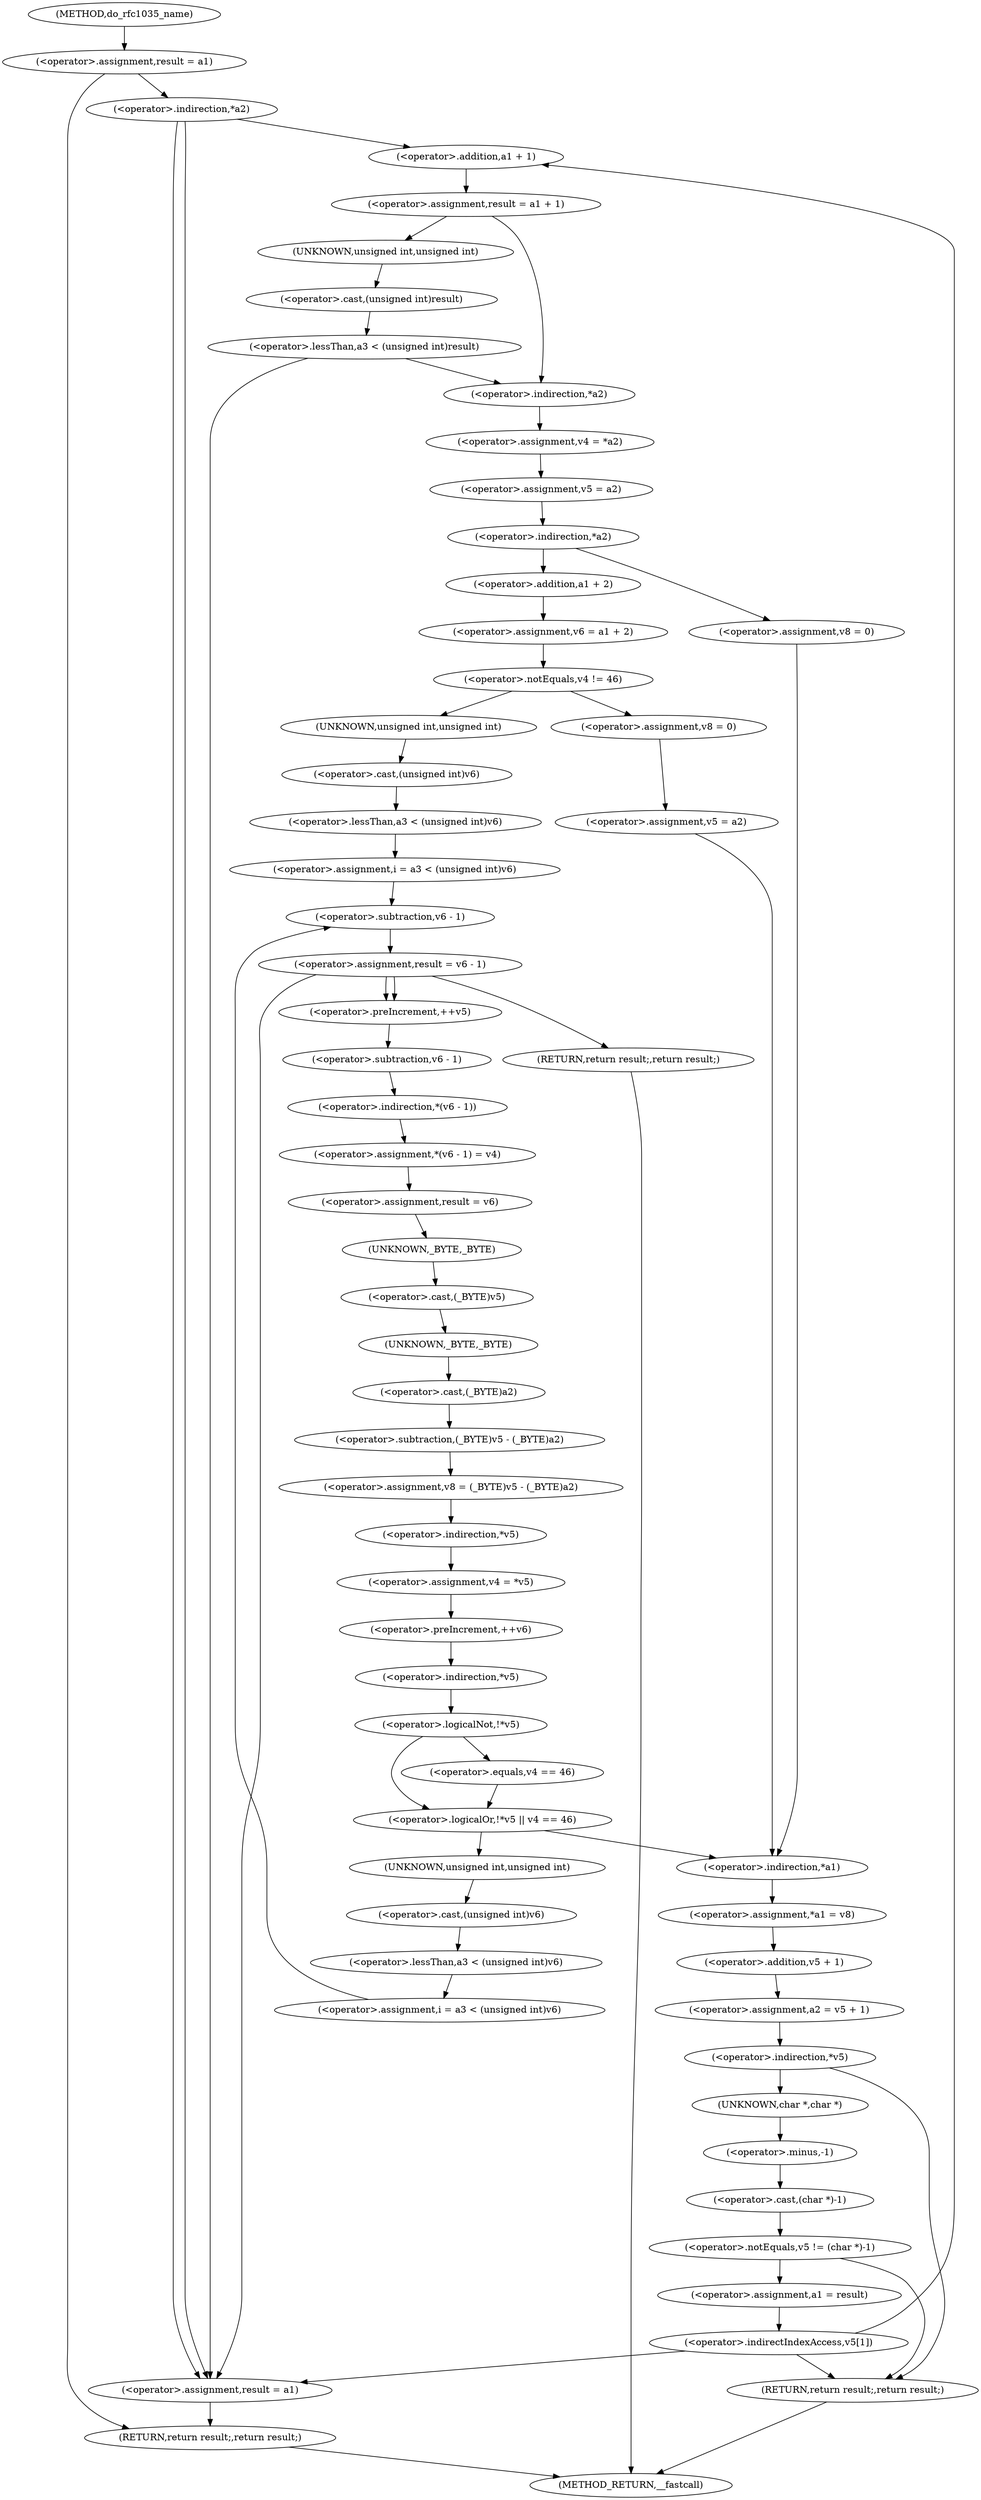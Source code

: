 digraph do_rfc1035_name {  
"1000118" [label = "(<operator>.assignment,result = a1)" ]
"1000125" [label = "(<operator>.indirection,*a2)" ]
"1000131" [label = "(<operator>.assignment,result = a1 + 1)" ]
"1000133" [label = "(<operator>.addition,a1 + 1)" ]
"1000140" [label = "(<operator>.lessThan,a3 < (unsigned int)result)" ]
"1000142" [label = "(<operator>.cast,(unsigned int)result)" ]
"1000143" [label = "(UNKNOWN,unsigned int,unsigned int)" ]
"1000146" [label = "(<operator>.assignment,v4 = *a2)" ]
"1000148" [label = "(<operator>.indirection,*a2)" ]
"1000150" [label = "(<operator>.assignment,v5 = a2)" ]
"1000154" [label = "(<operator>.indirection,*a2)" ]
"1000157" [label = "(<operator>.assignment,v6 = a1 + 2)" ]
"1000159" [label = "(<operator>.addition,a1 + 2)" ]
"1000163" [label = "(<operator>.notEquals,v4 != 46)" ]
"1000168" [label = "(<operator>.assignment,i = a3 < (unsigned int)v6)" ]
"1000170" [label = "(<operator>.lessThan,a3 < (unsigned int)v6)" ]
"1000172" [label = "(<operator>.cast,(unsigned int)v6)" ]
"1000173" [label = "(UNKNOWN,unsigned int,unsigned int)" ]
"1000175" [label = "(<operator>.assignment,i = a3 < (unsigned int)v6)" ]
"1000177" [label = "(<operator>.lessThan,a3 < (unsigned int)v6)" ]
"1000179" [label = "(<operator>.cast,(unsigned int)v6)" ]
"1000180" [label = "(UNKNOWN,unsigned int,unsigned int)" ]
"1000183" [label = "(<operator>.assignment,result = v6 - 1)" ]
"1000185" [label = "(<operator>.subtraction,v6 - 1)" ]
"1000194" [label = "(<operator>.preIncrement,++v5)" ]
"1000196" [label = "(<operator>.assignment,*(v6 - 1) = v4)" ]
"1000197" [label = "(<operator>.indirection,*(v6 - 1))" ]
"1000198" [label = "(<operator>.subtraction,v6 - 1)" ]
"1000202" [label = "(<operator>.assignment,result = v6)" ]
"1000205" [label = "(<operator>.assignment,v8 = (_BYTE)v5 - (_BYTE)a2)" ]
"1000207" [label = "(<operator>.subtraction,(_BYTE)v5 - (_BYTE)a2)" ]
"1000208" [label = "(<operator>.cast,(_BYTE)v5)" ]
"1000209" [label = "(UNKNOWN,_BYTE,_BYTE)" ]
"1000211" [label = "(<operator>.cast,(_BYTE)a2)" ]
"1000212" [label = "(UNKNOWN,_BYTE,_BYTE)" ]
"1000214" [label = "(<operator>.assignment,v4 = *v5)" ]
"1000216" [label = "(<operator>.indirection,*v5)" ]
"1000218" [label = "(<operator>.preIncrement,++v6)" ]
"1000221" [label = "(<operator>.logicalOr,!*v5 || v4 == 46)" ]
"1000222" [label = "(<operator>.logicalNot,!*v5)" ]
"1000223" [label = "(<operator>.indirection,*v5)" ]
"1000225" [label = "(<operator>.equals,v4 == 46)" ]
"1000229" [label = "(RETURN,return result;,return result;)" ]
"1000231" [label = "(<operator>.assignment,v8 = 0)" ]
"1000234" [label = "(<operator>.assignment,v5 = a2)" ]
"1000239" [label = "(<operator>.assignment,v8 = 0)" ]
"1000243" [label = "(<operator>.assignment,*a1 = v8)" ]
"1000244" [label = "(<operator>.indirection,*a1)" ]
"1000247" [label = "(<operator>.assignment,a2 = v5 + 1)" ]
"1000249" [label = "(<operator>.addition,v5 + 1)" ]
"1000253" [label = "(<operator>.indirection,*v5)" ]
"1000257" [label = "(<operator>.notEquals,v5 != (char *)-1)" ]
"1000259" [label = "(<operator>.cast,(char *)-1)" ]
"1000260" [label = "(UNKNOWN,char *,char *)" ]
"1000261" [label = "(<operator>.minus,-1)" ]
"1000264" [label = "(<operator>.assignment,a1 = result)" ]
"1000268" [label = "(<operator>.indirectIndexAccess,v5[1])" ]
"1000272" [label = "(RETURN,return result;,return result;)" ]
"1000274" [label = "(<operator>.assignment,result = a1)" ]
"1000277" [label = "(RETURN,return result;,return result;)" ]
"1000107" [label = "(METHOD,do_rfc1035_name)" ]
"1000279" [label = "(METHOD_RETURN,__fastcall)" ]
  "1000118" -> "1000125" 
  "1000118" -> "1000277" 
  "1000125" -> "1000133" 
  "1000125" -> "1000274" 
  "1000125" -> "1000274" 
  "1000131" -> "1000143" 
  "1000131" -> "1000148" 
  "1000133" -> "1000131" 
  "1000140" -> "1000274" 
  "1000140" -> "1000148" 
  "1000142" -> "1000140" 
  "1000143" -> "1000142" 
  "1000146" -> "1000150" 
  "1000148" -> "1000146" 
  "1000150" -> "1000154" 
  "1000154" -> "1000159" 
  "1000154" -> "1000239" 
  "1000157" -> "1000163" 
  "1000159" -> "1000157" 
  "1000163" -> "1000173" 
  "1000163" -> "1000231" 
  "1000168" -> "1000185" 
  "1000170" -> "1000168" 
  "1000172" -> "1000170" 
  "1000173" -> "1000172" 
  "1000175" -> "1000185" 
  "1000177" -> "1000175" 
  "1000179" -> "1000177" 
  "1000180" -> "1000179" 
  "1000183" -> "1000229" 
  "1000183" -> "1000274" 
  "1000183" -> "1000194" 
  "1000183" -> "1000194" 
  "1000185" -> "1000183" 
  "1000194" -> "1000198" 
  "1000196" -> "1000202" 
  "1000197" -> "1000196" 
  "1000198" -> "1000197" 
  "1000202" -> "1000209" 
  "1000205" -> "1000216" 
  "1000207" -> "1000205" 
  "1000208" -> "1000212" 
  "1000209" -> "1000208" 
  "1000211" -> "1000207" 
  "1000212" -> "1000211" 
  "1000214" -> "1000218" 
  "1000216" -> "1000214" 
  "1000218" -> "1000223" 
  "1000221" -> "1000244" 
  "1000221" -> "1000180" 
  "1000222" -> "1000221" 
  "1000222" -> "1000225" 
  "1000223" -> "1000222" 
  "1000225" -> "1000221" 
  "1000229" -> "1000279" 
  "1000231" -> "1000234" 
  "1000234" -> "1000244" 
  "1000239" -> "1000244" 
  "1000243" -> "1000249" 
  "1000244" -> "1000243" 
  "1000247" -> "1000253" 
  "1000249" -> "1000247" 
  "1000253" -> "1000260" 
  "1000253" -> "1000272" 
  "1000257" -> "1000264" 
  "1000257" -> "1000272" 
  "1000259" -> "1000257" 
  "1000260" -> "1000261" 
  "1000261" -> "1000259" 
  "1000264" -> "1000268" 
  "1000268" -> "1000133" 
  "1000268" -> "1000274" 
  "1000268" -> "1000272" 
  "1000272" -> "1000279" 
  "1000274" -> "1000277" 
  "1000277" -> "1000279" 
  "1000107" -> "1000118" 
}
